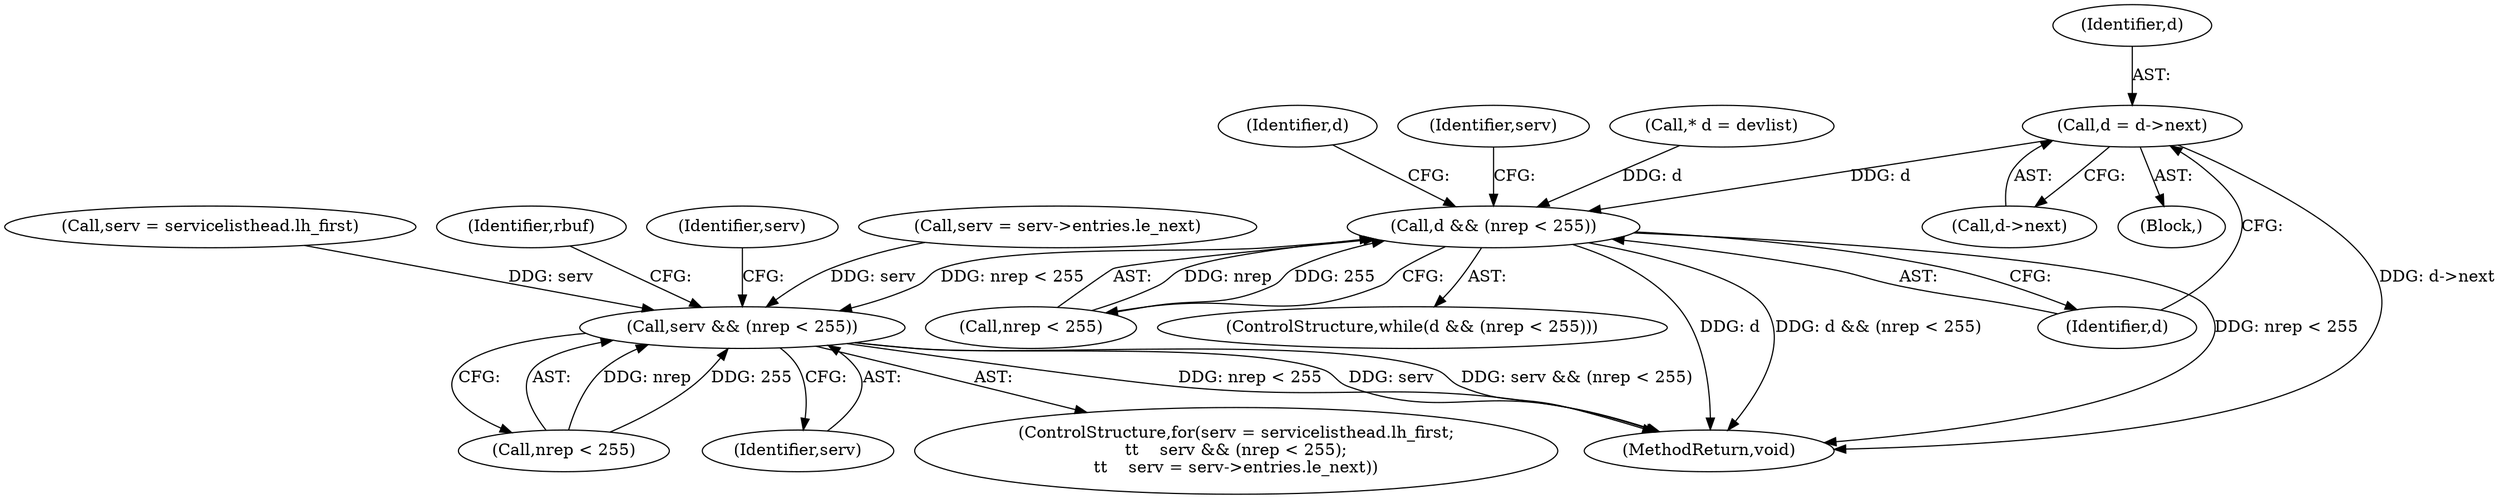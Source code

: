 digraph "0_miniupnp_b238cade9a173c6f751a34acf8ccff838a62aa47@pointer" {
"1000512" [label="(Call,d = d->next)"];
"1000306" [label="(Call,d && (nrep < 255))"];
"1000523" [label="(Call,serv && (nrep < 255))"];
"1000308" [label="(Call,nrep < 255)"];
"1000518" [label="(Call,serv = servicelisthead.lh_first)"];
"1000512" [label="(Call,d = d->next)"];
"1000517" [label="(ControlStructure,for(serv = servicelisthead.lh_first;\n\t\t    serv && (nrep < 255);\n\t\t    serv = serv->entries.le_next))"];
"1000654" [label="(Identifier,rbuf)"];
"1000523" [label="(Call,serv && (nrep < 255))"];
"1000519" [label="(Identifier,serv)"];
"1000525" [label="(Call,nrep < 255)"];
"1000305" [label="(ControlStructure,while(d && (nrep < 255)))"];
"1000513" [label="(Identifier,d)"];
"1000307" [label="(Identifier,d)"];
"1000541" [label="(Identifier,serv)"];
"1000311" [label="(Block,)"];
"1000306" [label="(Call,d && (nrep < 255))"];
"1000524" [label="(Identifier,serv)"];
"1000528" [label="(Call,serv = serv->entries.le_next)"];
"1000514" [label="(Call,d->next)"];
"1001136" [label="(MethodReturn,void)"];
"1000124" [label="(Call,* d = devlist)"];
"1000315" [label="(Identifier,d)"];
"1000512" -> "1000311"  [label="AST: "];
"1000512" -> "1000514"  [label="CFG: "];
"1000513" -> "1000512"  [label="AST: "];
"1000514" -> "1000512"  [label="AST: "];
"1000307" -> "1000512"  [label="CFG: "];
"1000512" -> "1001136"  [label="DDG: d->next"];
"1000512" -> "1000306"  [label="DDG: d"];
"1000306" -> "1000305"  [label="AST: "];
"1000306" -> "1000307"  [label="CFG: "];
"1000306" -> "1000308"  [label="CFG: "];
"1000307" -> "1000306"  [label="AST: "];
"1000308" -> "1000306"  [label="AST: "];
"1000315" -> "1000306"  [label="CFG: "];
"1000519" -> "1000306"  [label="CFG: "];
"1000306" -> "1001136"  [label="DDG: d"];
"1000306" -> "1001136"  [label="DDG: d && (nrep < 255)"];
"1000306" -> "1001136"  [label="DDG: nrep < 255"];
"1000124" -> "1000306"  [label="DDG: d"];
"1000308" -> "1000306"  [label="DDG: nrep"];
"1000308" -> "1000306"  [label="DDG: 255"];
"1000306" -> "1000523"  [label="DDG: nrep < 255"];
"1000523" -> "1000517"  [label="AST: "];
"1000523" -> "1000524"  [label="CFG: "];
"1000523" -> "1000525"  [label="CFG: "];
"1000524" -> "1000523"  [label="AST: "];
"1000525" -> "1000523"  [label="AST: "];
"1000541" -> "1000523"  [label="CFG: "];
"1000654" -> "1000523"  [label="CFG: "];
"1000523" -> "1001136"  [label="DDG: nrep < 255"];
"1000523" -> "1001136"  [label="DDG: serv"];
"1000523" -> "1001136"  [label="DDG: serv && (nrep < 255)"];
"1000518" -> "1000523"  [label="DDG: serv"];
"1000528" -> "1000523"  [label="DDG: serv"];
"1000525" -> "1000523"  [label="DDG: nrep"];
"1000525" -> "1000523"  [label="DDG: 255"];
}
